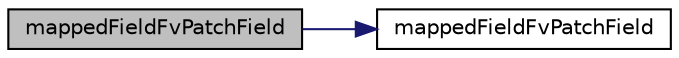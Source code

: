 digraph "mappedFieldFvPatchField"
{
  bgcolor="transparent";
  edge [fontname="Helvetica",fontsize="10",labelfontname="Helvetica",labelfontsize="10"];
  node [fontname="Helvetica",fontsize="10",shape=record];
  rankdir="LR";
  Node1 [label="mappedFieldFvPatchField",height=0.2,width=0.4,color="black", fillcolor="grey75", style="filled", fontcolor="black"];
  Node1 -> Node2 [color="midnightblue",fontsize="10",style="solid",fontname="Helvetica"];
  Node2 [label="mappedFieldFvPatchField",height=0.2,width=0.4,color="black",URL="$a01450.html#ad154141cdacc8693d2a8e0418aa6c143",tooltip="Construct from patch and internal field. "];
}
